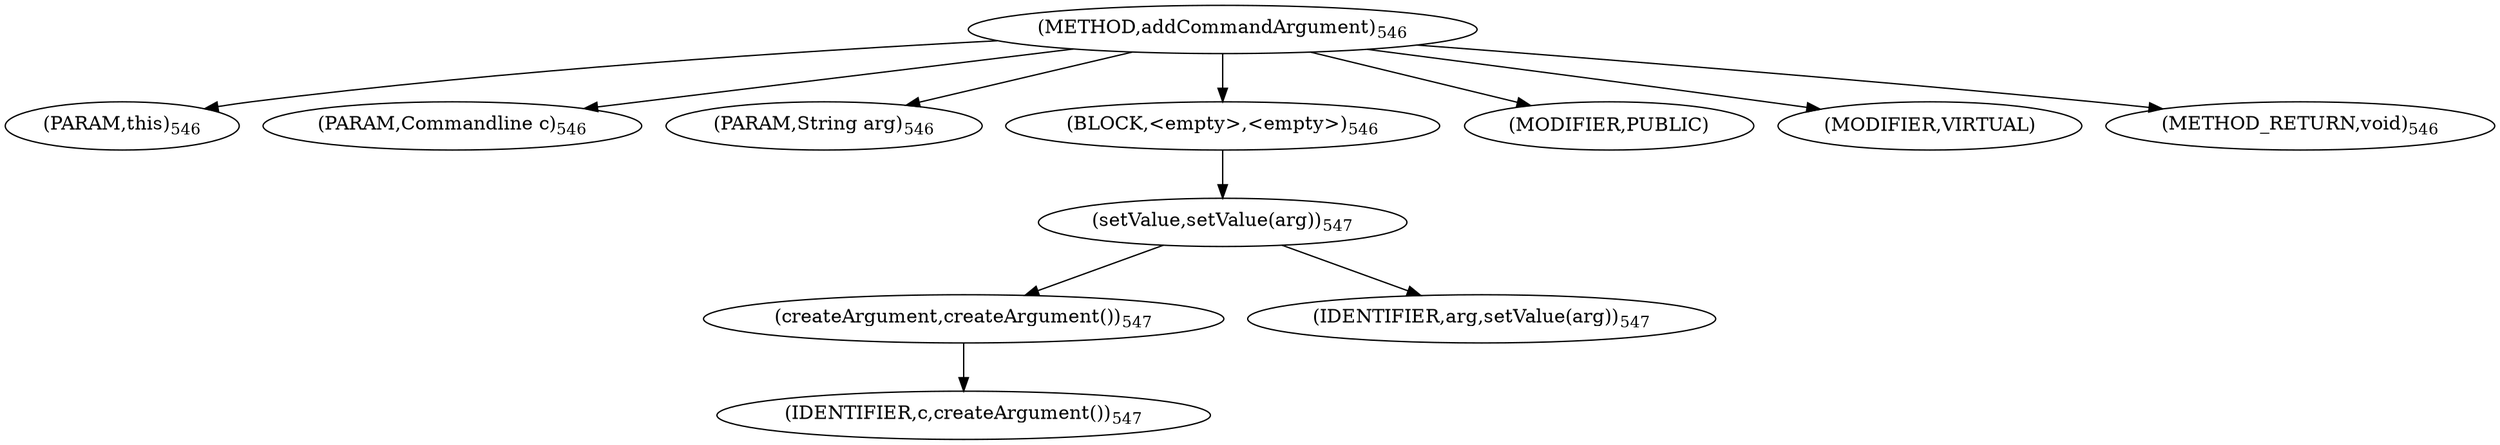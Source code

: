 digraph "addCommandArgument" {  
"1138" [label = <(METHOD,addCommandArgument)<SUB>546</SUB>> ]
"1139" [label = <(PARAM,this)<SUB>546</SUB>> ]
"1140" [label = <(PARAM,Commandline c)<SUB>546</SUB>> ]
"1141" [label = <(PARAM,String arg)<SUB>546</SUB>> ]
"1142" [label = <(BLOCK,&lt;empty&gt;,&lt;empty&gt;)<SUB>546</SUB>> ]
"1143" [label = <(setValue,setValue(arg))<SUB>547</SUB>> ]
"1144" [label = <(createArgument,createArgument())<SUB>547</SUB>> ]
"1145" [label = <(IDENTIFIER,c,createArgument())<SUB>547</SUB>> ]
"1146" [label = <(IDENTIFIER,arg,setValue(arg))<SUB>547</SUB>> ]
"1147" [label = <(MODIFIER,PUBLIC)> ]
"1148" [label = <(MODIFIER,VIRTUAL)> ]
"1149" [label = <(METHOD_RETURN,void)<SUB>546</SUB>> ]
  "1138" -> "1139" 
  "1138" -> "1140" 
  "1138" -> "1141" 
  "1138" -> "1142" 
  "1138" -> "1147" 
  "1138" -> "1148" 
  "1138" -> "1149" 
  "1142" -> "1143" 
  "1143" -> "1144" 
  "1143" -> "1146" 
  "1144" -> "1145" 
}
